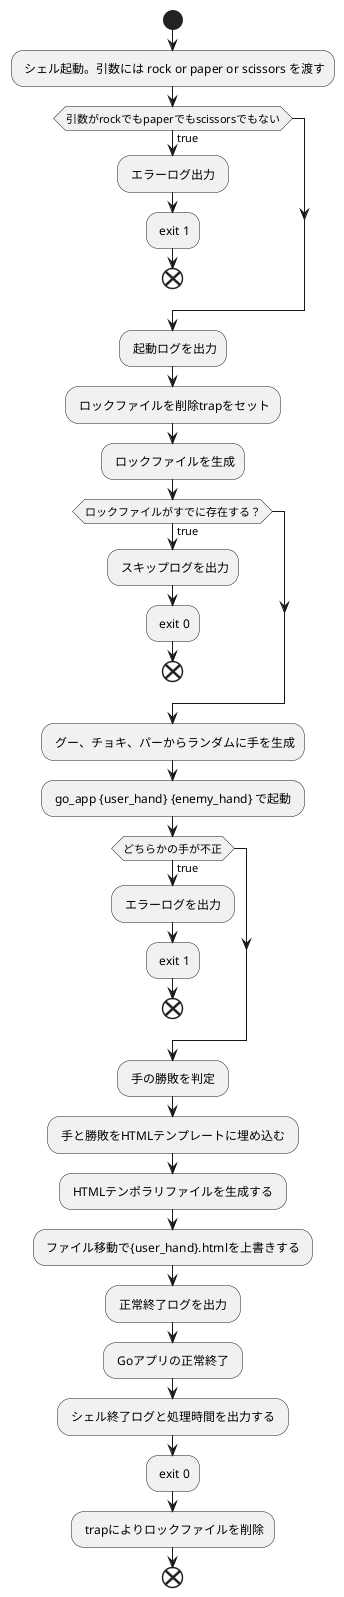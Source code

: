 @startuml

skinparam {
  defaultFontName Noto Sans CJK JP Regular
}

start

: シェル起動。引数には rock or paper or scissors を渡す;
if (引数がrockでもpaperでもscissorsでもない) then (true)
  : エラーログ出力 ;
  : exit 1;
  end
endif
: 起動ログを出力;
: ロックファイルを削除trapをセット;
: ロックファイルを生成;
if (ロックファイルがすでに存在する？) then (true)
  : スキップログを出力;
  : exit 0;
  end
endif
: グー、チョキ、パーからランダムに手を生成;
: go_app {user_hand} {enemy_hand} で起動 ;
if (どちらかの手が不正) then (true)
  : エラーログを出力 ;
  : exit 1;
  end
endif
: 手の勝敗を判定 ;
: 手と勝敗をHTMLテンプレートに埋め込む ;
: HTMLテンポラリファイルを生成する ;
: ファイル移動で{user_hand}.htmlを上書きする ;
: 正常終了ログを出力 ;
: Goアプリの正常終了 ;
: シェル終了ログと処理時間を出力する ;
: exit 0;
: trapによりロックファイルを削除;

end

@enduml
